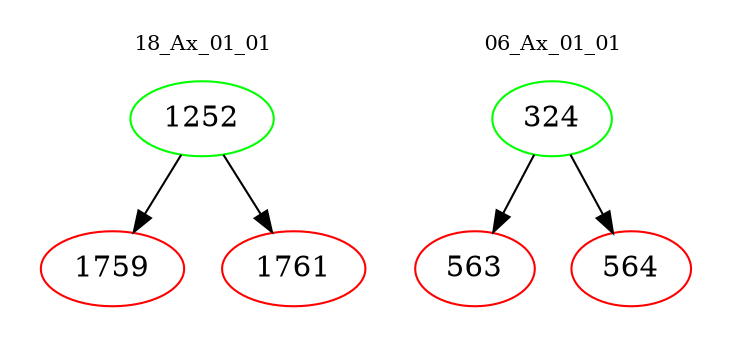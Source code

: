 digraph{
subgraph cluster_0 {
color = white
label = "18_Ax_01_01";
fontsize=10;
T0_1252 [label="1252", color="green"]
T0_1252 -> T0_1759 [color="black"]
T0_1759 [label="1759", color="red"]
T0_1252 -> T0_1761 [color="black"]
T0_1761 [label="1761", color="red"]
}
subgraph cluster_1 {
color = white
label = "06_Ax_01_01";
fontsize=10;
T1_324 [label="324", color="green"]
T1_324 -> T1_563 [color="black"]
T1_563 [label="563", color="red"]
T1_324 -> T1_564 [color="black"]
T1_564 [label="564", color="red"]
}
}
